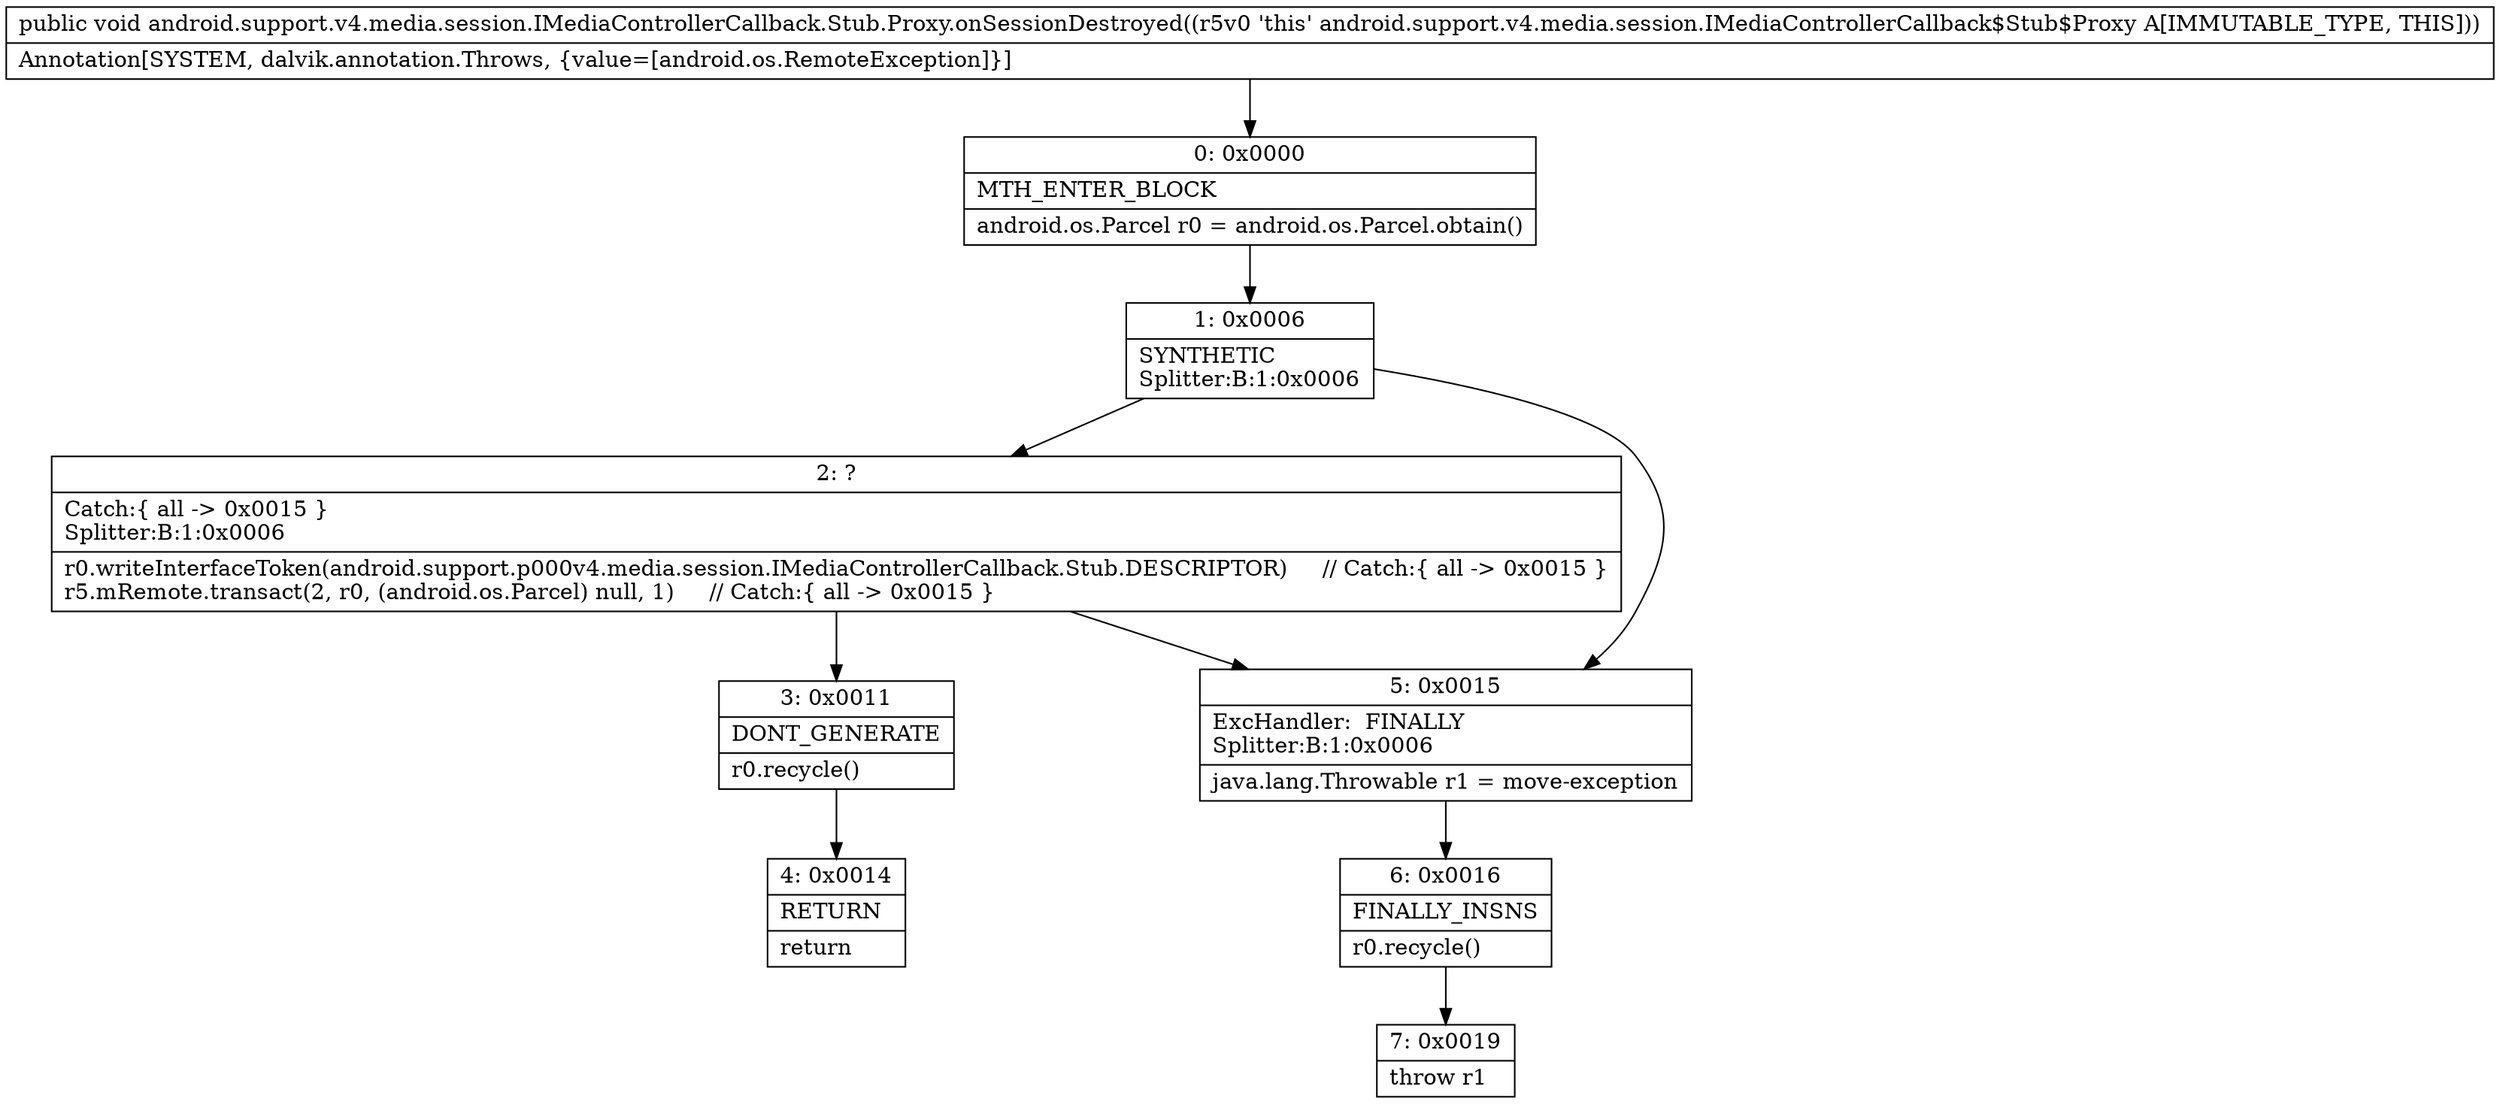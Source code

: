 digraph "CFG forandroid.support.v4.media.session.IMediaControllerCallback.Stub.Proxy.onSessionDestroyed()V" {
Node_0 [shape=record,label="{0\:\ 0x0000|MTH_ENTER_BLOCK\l|android.os.Parcel r0 = android.os.Parcel.obtain()\l}"];
Node_1 [shape=record,label="{1\:\ 0x0006|SYNTHETIC\lSplitter:B:1:0x0006\l}"];
Node_2 [shape=record,label="{2\:\ ?|Catch:\{ all \-\> 0x0015 \}\lSplitter:B:1:0x0006\l|r0.writeInterfaceToken(android.support.p000v4.media.session.IMediaControllerCallback.Stub.DESCRIPTOR)     \/\/ Catch:\{ all \-\> 0x0015 \}\lr5.mRemote.transact(2, r0, (android.os.Parcel) null, 1)     \/\/ Catch:\{ all \-\> 0x0015 \}\l}"];
Node_3 [shape=record,label="{3\:\ 0x0011|DONT_GENERATE\l|r0.recycle()\l}"];
Node_4 [shape=record,label="{4\:\ 0x0014|RETURN\l|return\l}"];
Node_5 [shape=record,label="{5\:\ 0x0015|ExcHandler:  FINALLY\lSplitter:B:1:0x0006\l|java.lang.Throwable r1 = move\-exception\l}"];
Node_6 [shape=record,label="{6\:\ 0x0016|FINALLY_INSNS\l|r0.recycle()\l}"];
Node_7 [shape=record,label="{7\:\ 0x0019|throw r1\l}"];
MethodNode[shape=record,label="{public void android.support.v4.media.session.IMediaControllerCallback.Stub.Proxy.onSessionDestroyed((r5v0 'this' android.support.v4.media.session.IMediaControllerCallback$Stub$Proxy A[IMMUTABLE_TYPE, THIS]))  | Annotation[SYSTEM, dalvik.annotation.Throws, \{value=[android.os.RemoteException]\}]\l}"];
MethodNode -> Node_0;
Node_0 -> Node_1;
Node_1 -> Node_2;
Node_1 -> Node_5;
Node_2 -> Node_3;
Node_2 -> Node_5;
Node_3 -> Node_4;
Node_5 -> Node_6;
Node_6 -> Node_7;
}

